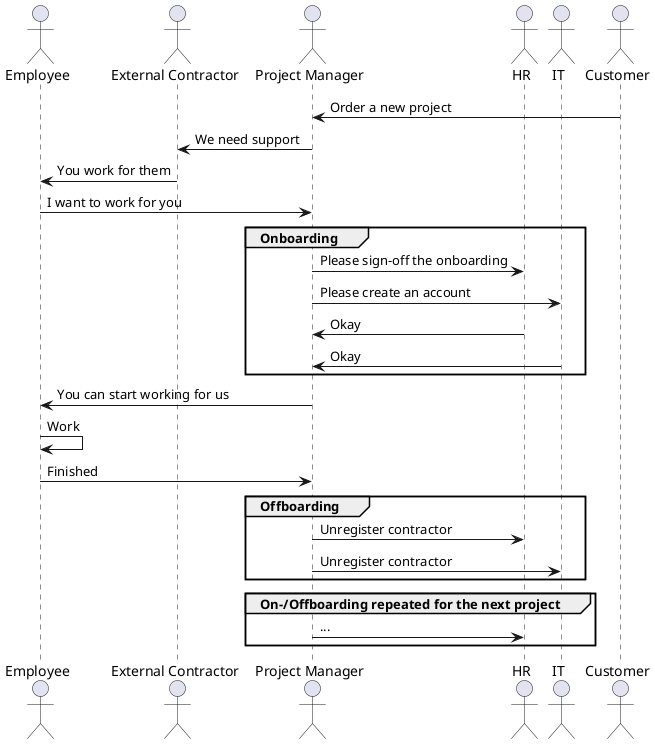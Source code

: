 @startuml
actor "Employee" as a_ex_employee
actor "External Contractor" as a_ex
actor "Project Manager" as a_company_pm
actor "HR" as a_company_hr
actor "IT" as a_company_it
actor "Customer" as a_customer

a_customer -> a_company_pm: Order a new project
a_company_pm -> a_ex: We need support
a_ex -> a_ex_employee: You work for them
a_ex_employee -> a_company_pm: I want to work for you

group Onboarding
    a_company_pm -> a_company_hr: Please sign-off the onboarding
    a_company_pm -> a_company_it: Please create an account
    a_company_hr -> a_company_pm: Okay
    a_company_it -> a_company_pm: Okay
end

a_company_pm -> a_ex_employee: You can start working for us
a_ex_employee -> a_ex_employee: Work
a_ex_employee -> a_company_pm: Finished

group Offboarding
    a_company_pm -> a_company_hr: Unregister contractor
    a_company_pm -> a_company_it: Unregister contractor
end

group On-/Offboarding repeated for the next project
    a_company_pm -> a_company_hr: ...
end

@enduml
